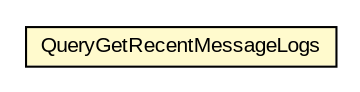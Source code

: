 #!/usr/local/bin/dot
#
# Class diagram 
# Generated by UMLGraph version R5_6-24-gf6e263 (http://www.umlgraph.org/)
#

digraph G {
	edge [fontname="arial",fontsize=10,labelfontname="arial",labelfontsize=10];
	node [fontname="arial",fontsize=10,shape=plaintext];
	nodesep=0.25;
	ranksep=0.5;
	// org.miloss.fgsms.services.das.impl.QueryGetRecentMessageLogs
	c929096 [label=<<table title="org.miloss.fgsms.services.das.impl.QueryGetRecentMessageLogs" border="0" cellborder="1" cellspacing="0" cellpadding="2" port="p" bgcolor="lemonChiffon" href="./QueryGetRecentMessageLogs.html">
		<tr><td><table border="0" cellspacing="0" cellpadding="1">
<tr><td align="center" balign="center"> QueryGetRecentMessageLogs </td></tr>
		</table></td></tr>
		</table>>, URL="./QueryGetRecentMessageLogs.html", fontname="arial", fontcolor="black", fontsize=10.0];
}

